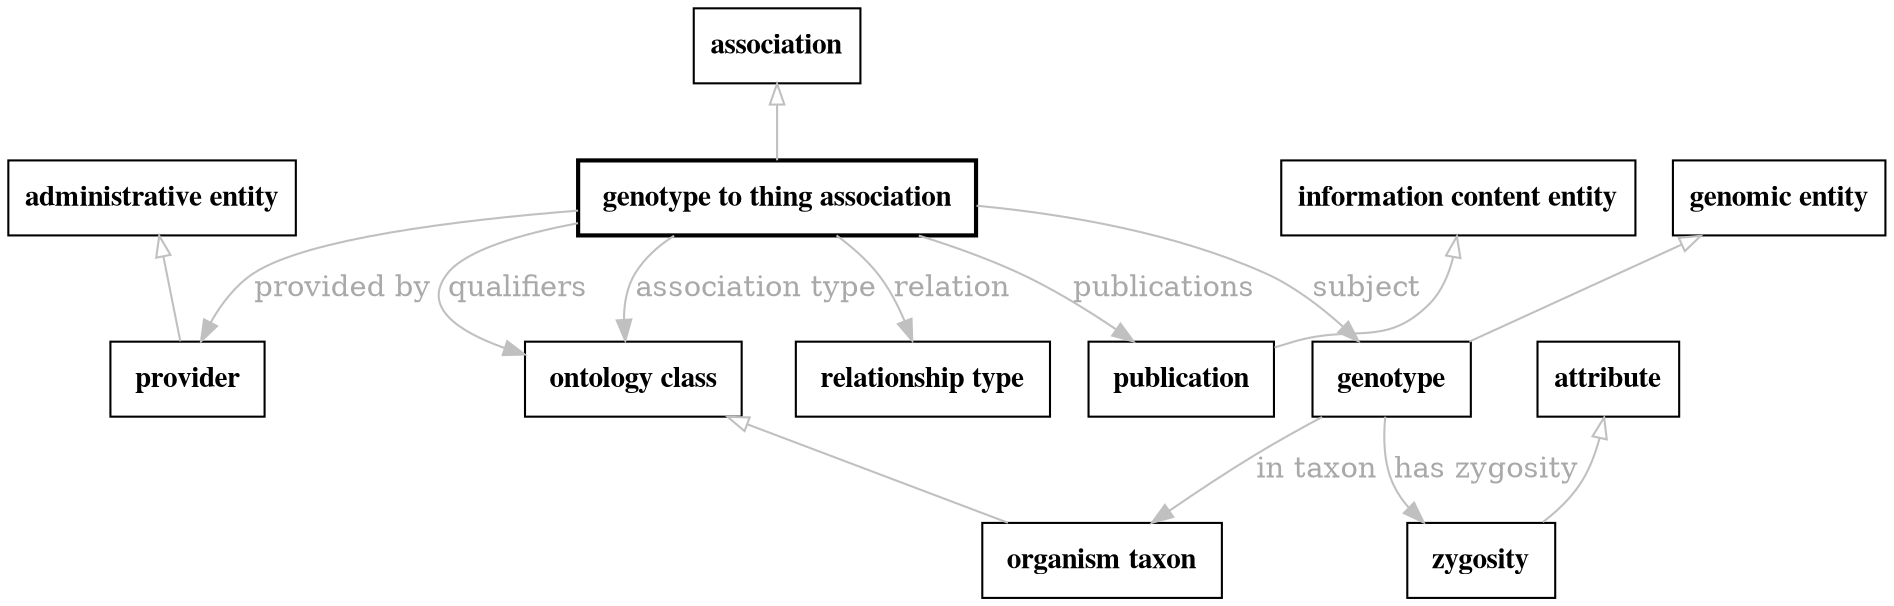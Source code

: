 // biolink model
digraph {
	graph [fontsize=32 penwidth=5]
	node [color=black fontname="times bold" shape=rectangle]
	edge [color=gray fontcolor=darkgray]
	"genotype to thing association" [label=" genotype to thing association " style=bold]
	association -> "genotype to thing association" [label="" arrowtail=onormal dir=back]
	"genotype to thing association" -> provider [label="provided by"]
	provider [label=" provider " style=solid]
	"administrative entity" -> provider [label="" arrowtail=onormal dir=back]
	"genotype to thing association" -> publication [label=publications]
	publication [label=" publication " style=solid]
	"information content entity" -> publication [label="" arrowtail=onormal dir=back]
	"genotype to thing association" -> "ontology class" [label=qualifiers]
	"ontology class" [label=" ontology class " style=solid]
	"genotype to thing association" -> "relationship type" [label=relation]
	"relationship type" [label=" relationship type " style=solid]
	"genotype to thing association" -> genotype [label=subject]
	genotype [label=" genotype " style=solid]
	"genomic entity" -> genotype [label="" arrowtail=onormal dir=back]
	genotype -> "organism taxon" [label="in taxon"]
	"organism taxon" [label=" organism taxon " style=solid]
	"ontology class" -> "organism taxon" [label="" arrowtail=onormal dir=back]
	genotype -> zygosity [label="has zygosity"]
	zygosity [label=" zygosity " style=solid]
	attribute -> zygosity [label="" arrowtail=onormal dir=back]
	"genotype to thing association" -> "ontology class" [label="association type"]
}
